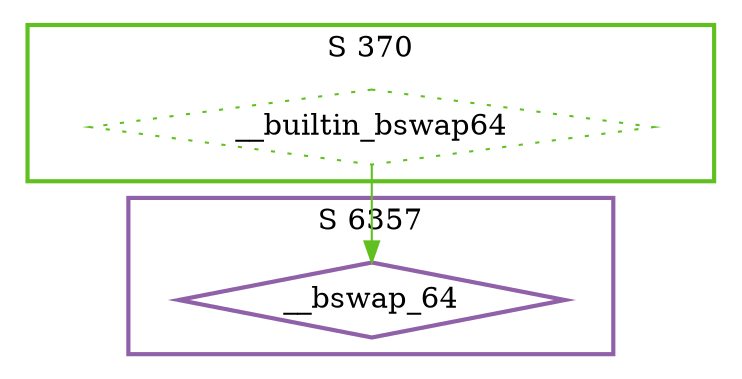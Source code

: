 digraph G {
  ratio=0.500000;
  "UV __bswap_64 (6357)" [shape=diamond, label="__bswap_64", color="#9060A8",
                          style=bold];
  "UV __builtin_bswap64 (370)" [shape=diamond, label="__builtin_bswap64",
                                color="#60C020", style=dotted];
  
  subgraph cluster_6357 { label="S 6357";
    color="#9060A8";
    style=bold;
    "UV __bswap_64 (6357)"; };
  subgraph cluster_370 { label="S 370";
    color="#60C020";
    style=bold;
    "UV __builtin_bswap64 (370)"; };
  
  "UV __builtin_bswap64 (370)" -> "UV __bswap_64 (6357)" [color="#60C020"];
  
  }